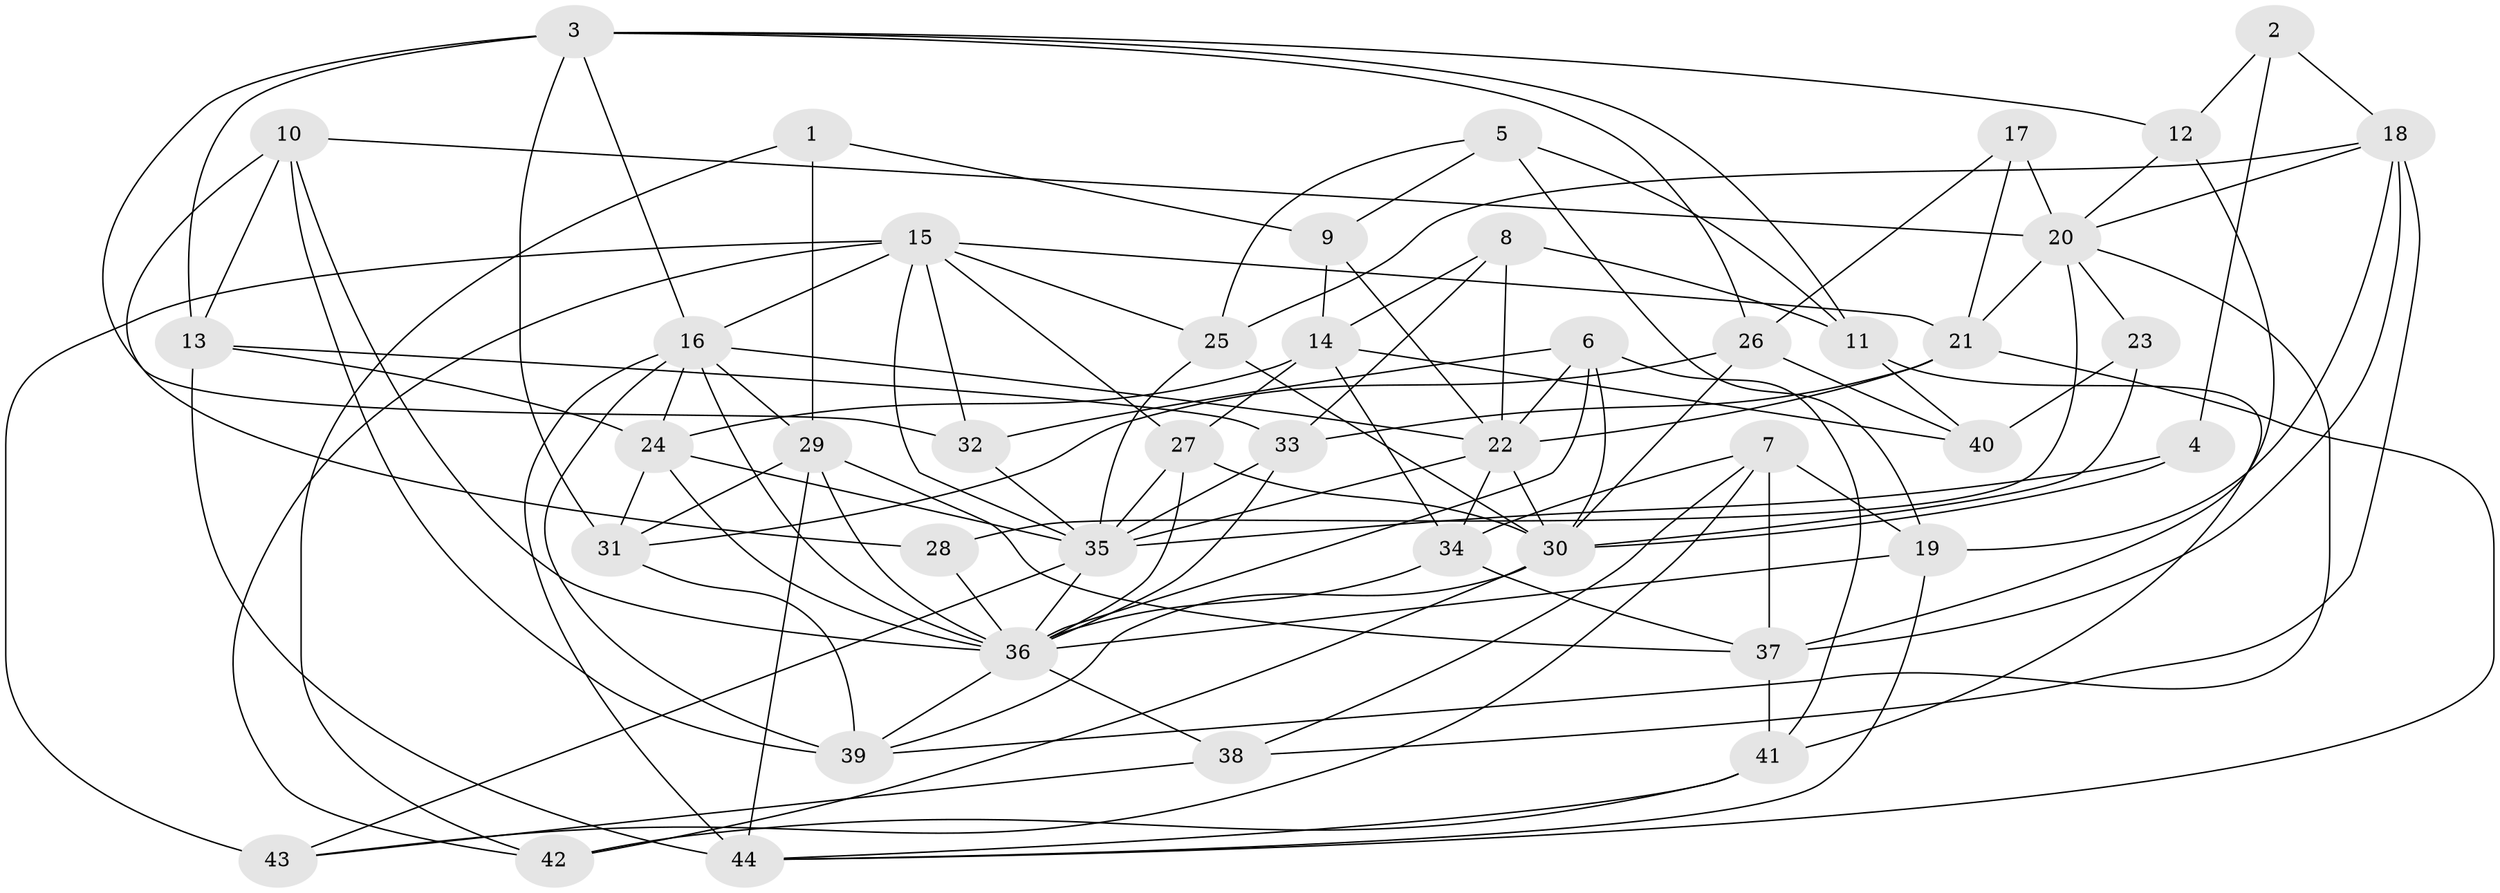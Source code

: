 // original degree distribution, {4: 0.26436781609195403, 6: 0.10344827586206896, 3: 0.3218390804597701, 5: 0.1839080459770115, 2: 0.09195402298850575, 8: 0.011494252873563218, 7: 0.022988505747126436}
// Generated by graph-tools (version 1.1) at 2025/02/03/09/25 03:02:10]
// undirected, 44 vertices, 119 edges
graph export_dot {
graph [start="1"]
  node [color=gray90,style=filled];
  1;
  2;
  3;
  4;
  5;
  6;
  7;
  8;
  9;
  10;
  11;
  12;
  13;
  14;
  15;
  16;
  17;
  18;
  19;
  20;
  21;
  22;
  23;
  24;
  25;
  26;
  27;
  28;
  29;
  30;
  31;
  32;
  33;
  34;
  35;
  36;
  37;
  38;
  39;
  40;
  41;
  42;
  43;
  44;
  1 -- 9 [weight=1.0];
  1 -- 29 [weight=2.0];
  1 -- 42 [weight=1.0];
  2 -- 4 [weight=1.0];
  2 -- 12 [weight=1.0];
  2 -- 18 [weight=1.0];
  3 -- 11 [weight=1.0];
  3 -- 12 [weight=1.0];
  3 -- 13 [weight=1.0];
  3 -- 16 [weight=1.0];
  3 -- 26 [weight=1.0];
  3 -- 31 [weight=1.0];
  3 -- 32 [weight=1.0];
  4 -- 30 [weight=1.0];
  4 -- 35 [weight=1.0];
  5 -- 9 [weight=1.0];
  5 -- 11 [weight=1.0];
  5 -- 19 [weight=1.0];
  5 -- 25 [weight=1.0];
  6 -- 22 [weight=1.0];
  6 -- 30 [weight=1.0];
  6 -- 32 [weight=1.0];
  6 -- 36 [weight=1.0];
  6 -- 41 [weight=1.0];
  7 -- 19 [weight=1.0];
  7 -- 34 [weight=1.0];
  7 -- 37 [weight=1.0];
  7 -- 38 [weight=1.0];
  7 -- 43 [weight=1.0];
  8 -- 11 [weight=1.0];
  8 -- 14 [weight=1.0];
  8 -- 22 [weight=1.0];
  8 -- 33 [weight=1.0];
  9 -- 14 [weight=1.0];
  9 -- 22 [weight=1.0];
  10 -- 13 [weight=1.0];
  10 -- 20 [weight=1.0];
  10 -- 28 [weight=1.0];
  10 -- 36 [weight=1.0];
  10 -- 39 [weight=1.0];
  11 -- 40 [weight=1.0];
  11 -- 41 [weight=1.0];
  12 -- 20 [weight=1.0];
  12 -- 37 [weight=1.0];
  13 -- 24 [weight=1.0];
  13 -- 33 [weight=1.0];
  13 -- 44 [weight=1.0];
  14 -- 24 [weight=1.0];
  14 -- 27 [weight=1.0];
  14 -- 34 [weight=1.0];
  14 -- 40 [weight=1.0];
  15 -- 16 [weight=1.0];
  15 -- 21 [weight=1.0];
  15 -- 25 [weight=1.0];
  15 -- 27 [weight=1.0];
  15 -- 32 [weight=1.0];
  15 -- 35 [weight=1.0];
  15 -- 42 [weight=1.0];
  15 -- 43 [weight=1.0];
  16 -- 22 [weight=1.0];
  16 -- 24 [weight=1.0];
  16 -- 29 [weight=1.0];
  16 -- 36 [weight=1.0];
  16 -- 39 [weight=1.0];
  16 -- 44 [weight=1.0];
  17 -- 20 [weight=2.0];
  17 -- 21 [weight=1.0];
  17 -- 26 [weight=1.0];
  18 -- 19 [weight=1.0];
  18 -- 20 [weight=1.0];
  18 -- 25 [weight=1.0];
  18 -- 37 [weight=1.0];
  18 -- 38 [weight=1.0];
  19 -- 36 [weight=1.0];
  19 -- 44 [weight=1.0];
  20 -- 21 [weight=1.0];
  20 -- 23 [weight=1.0];
  20 -- 28 [weight=1.0];
  20 -- 39 [weight=1.0];
  21 -- 22 [weight=2.0];
  21 -- 33 [weight=1.0];
  21 -- 44 [weight=1.0];
  22 -- 30 [weight=1.0];
  22 -- 34 [weight=1.0];
  22 -- 35 [weight=1.0];
  23 -- 30 [weight=1.0];
  23 -- 40 [weight=1.0];
  24 -- 31 [weight=1.0];
  24 -- 35 [weight=1.0];
  24 -- 36 [weight=1.0];
  25 -- 30 [weight=1.0];
  25 -- 35 [weight=1.0];
  26 -- 30 [weight=1.0];
  26 -- 31 [weight=1.0];
  26 -- 40 [weight=1.0];
  27 -- 30 [weight=2.0];
  27 -- 35 [weight=1.0];
  27 -- 36 [weight=1.0];
  28 -- 36 [weight=2.0];
  29 -- 31 [weight=1.0];
  29 -- 36 [weight=1.0];
  29 -- 37 [weight=1.0];
  29 -- 44 [weight=2.0];
  30 -- 39 [weight=1.0];
  30 -- 42 [weight=1.0];
  31 -- 39 [weight=2.0];
  32 -- 35 [weight=1.0];
  33 -- 35 [weight=1.0];
  33 -- 36 [weight=1.0];
  34 -- 36 [weight=1.0];
  34 -- 37 [weight=1.0];
  35 -- 36 [weight=1.0];
  35 -- 43 [weight=1.0];
  36 -- 38 [weight=3.0];
  36 -- 39 [weight=1.0];
  37 -- 41 [weight=1.0];
  38 -- 43 [weight=1.0];
  41 -- 42 [weight=1.0];
  41 -- 44 [weight=1.0];
}
